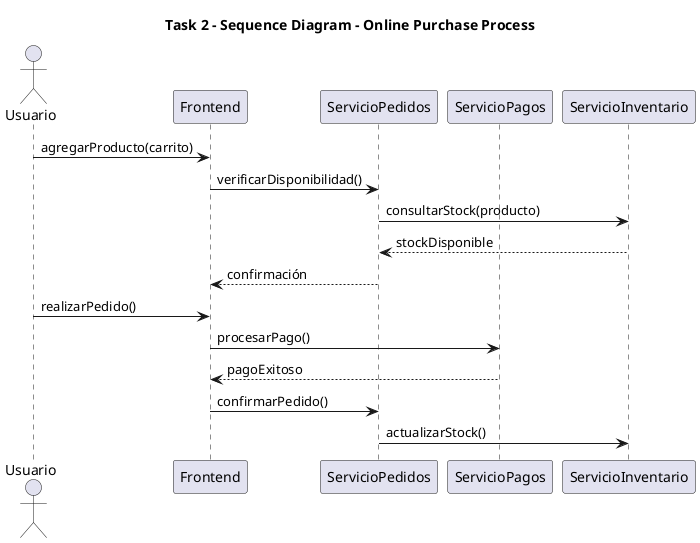 @startuml online_purchase_process
title Task 2 - Sequence Diagram - Online Purchase Process

actor Usuario
participant Frontend
participant ServicioPedidos
participant ServicioPagos
participant ServicioInventario

Usuario -> Frontend: agregarProducto(carrito)
Frontend -> ServicioPedidos: verificarDisponibilidad()
ServicioPedidos -> ServicioInventario: consultarStock(producto)
ServicioInventario --> ServicioPedidos: stockDisponible
ServicioPedidos --> Frontend: confirmación
Usuario -> Frontend: realizarPedido()
Frontend -> ServicioPagos: procesarPago()
ServicioPagos --> Frontend: pagoExitoso
Frontend -> ServicioPedidos: confirmarPedido()
ServicioPedidos -> ServicioInventario: actualizarStock()

@enduml
